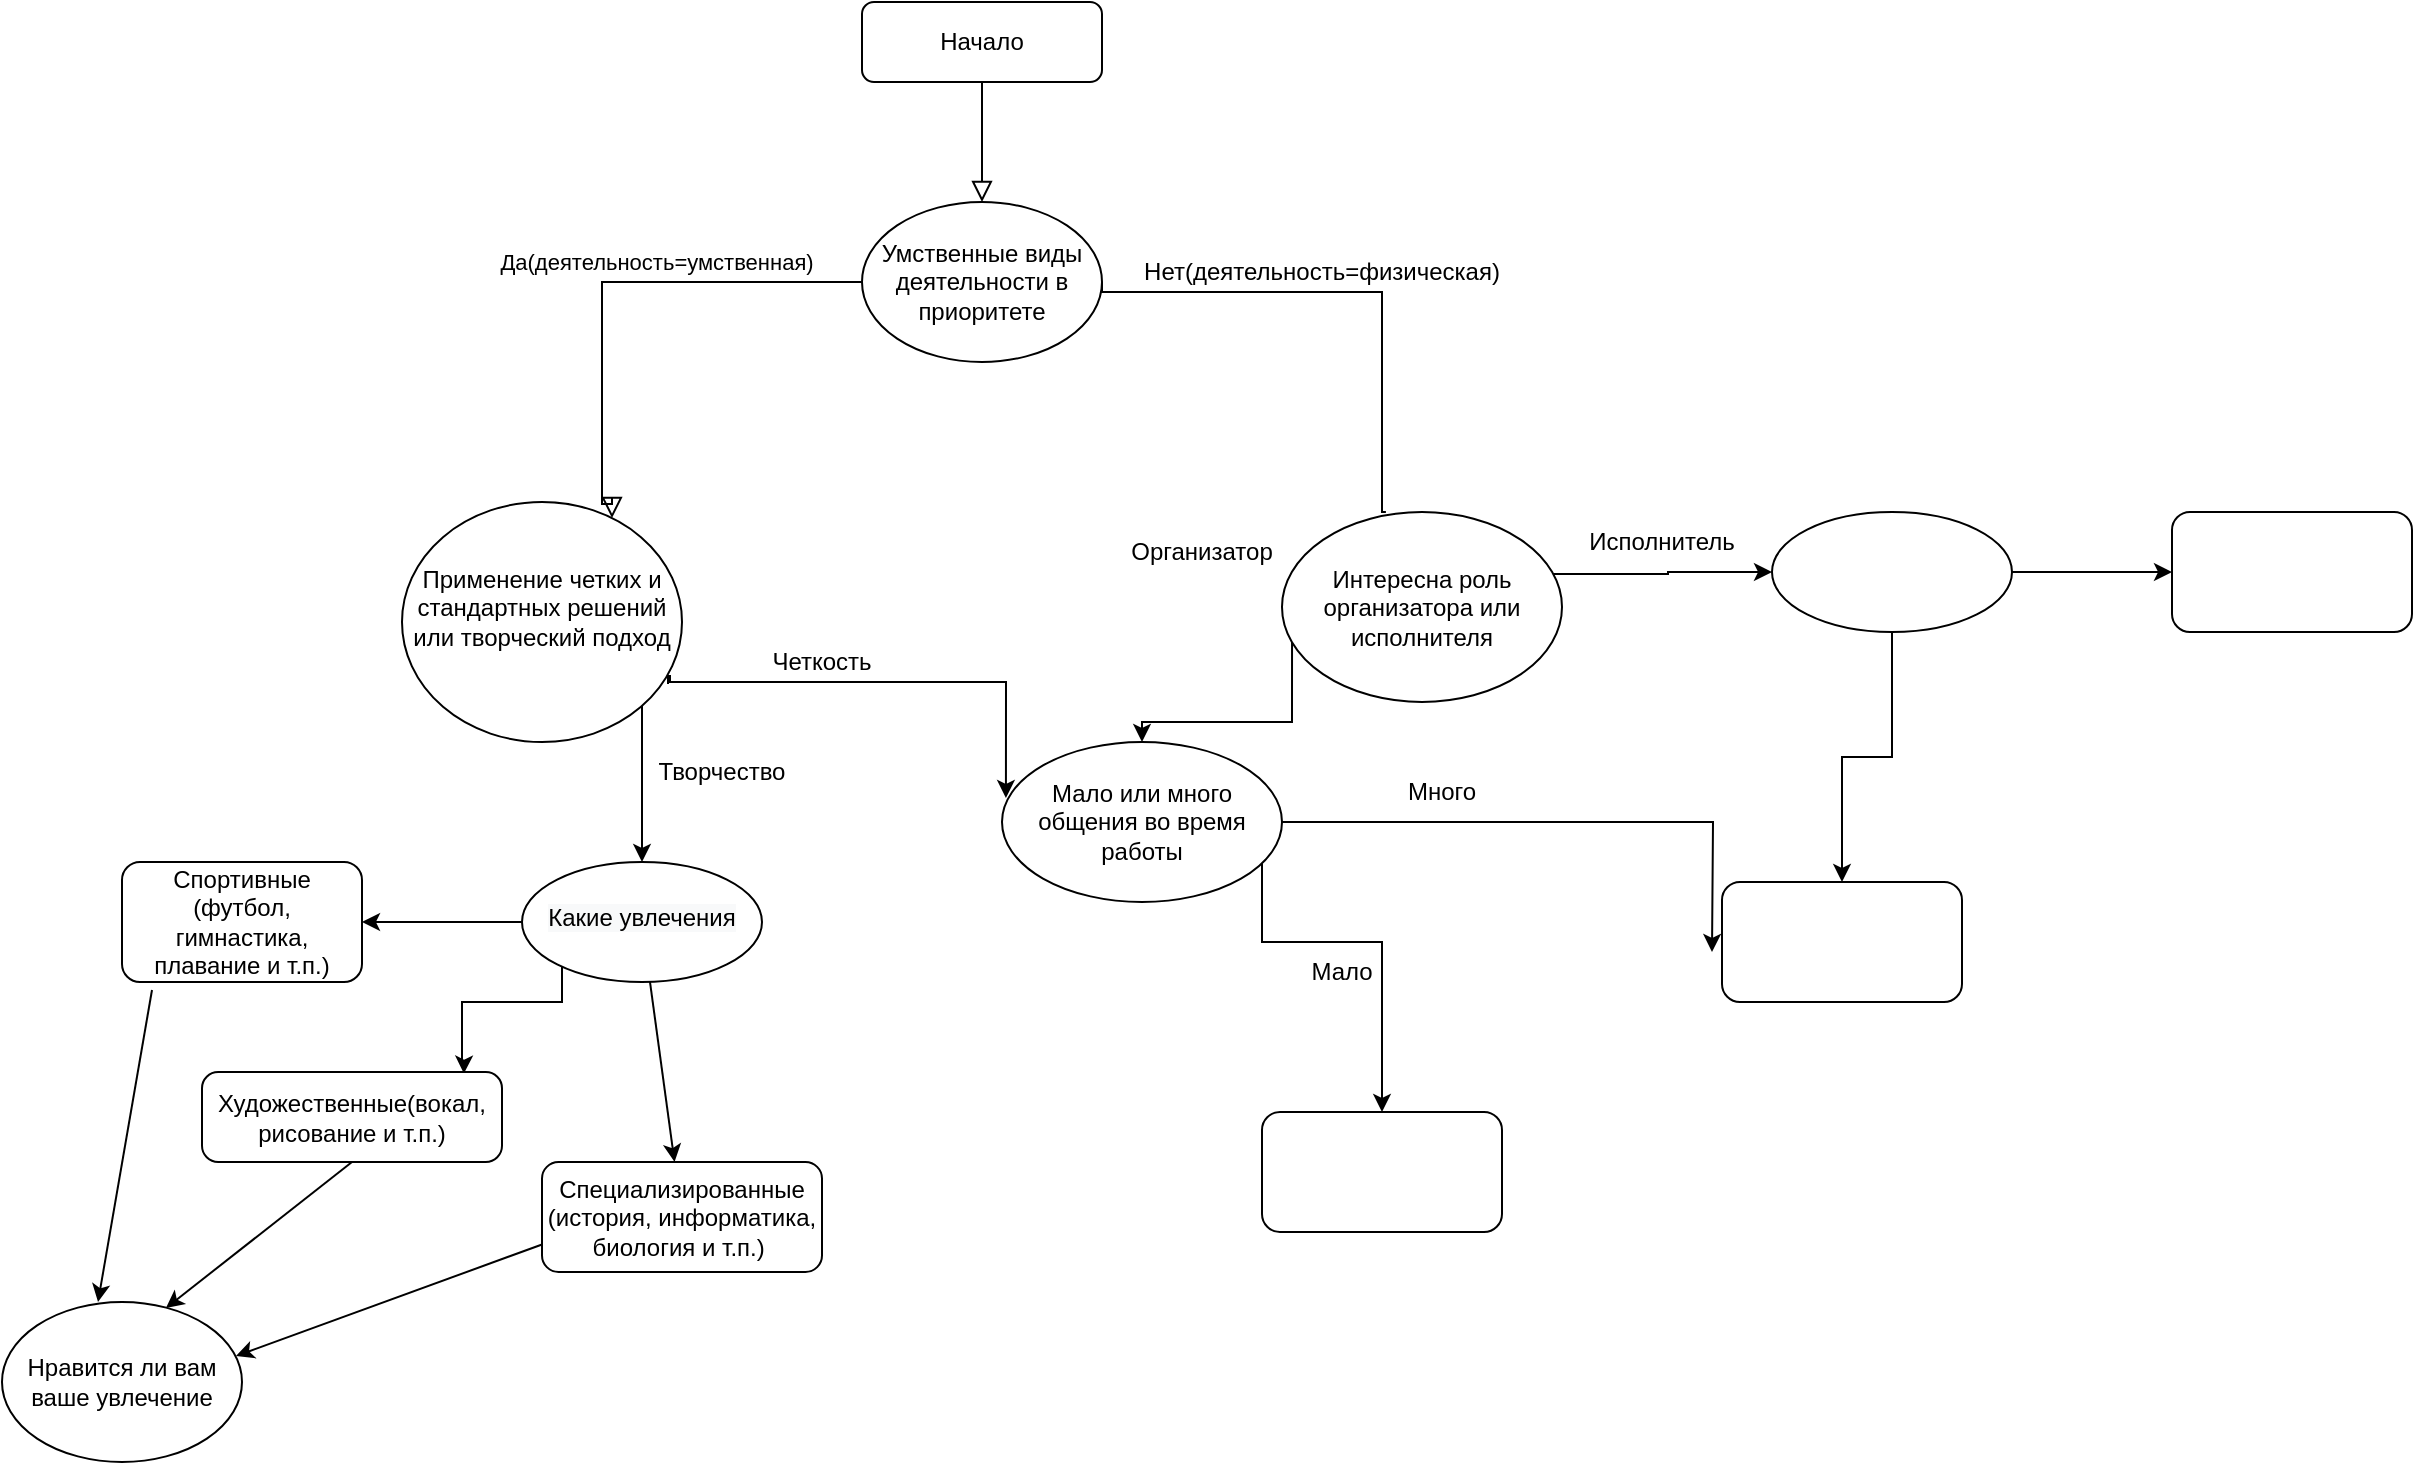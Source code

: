 <mxfile version="17.5.0" type="github">
  <diagram id="C5RBs43oDa-KdzZeNtuy" name="Page-1">
    <mxGraphModel dx="2125" dy="865" grid="1" gridSize="10" guides="1" tooltips="1" connect="1" arrows="1" fold="1" page="1" pageScale="1" pageWidth="827" pageHeight="1169" math="0" shadow="0">
      <root>
        <mxCell id="WIyWlLk6GJQsqaUBKTNV-0" />
        <mxCell id="WIyWlLk6GJQsqaUBKTNV-1" parent="WIyWlLk6GJQsqaUBKTNV-0" />
        <mxCell id="WIyWlLk6GJQsqaUBKTNV-2" value="" style="rounded=0;html=1;jettySize=auto;orthogonalLoop=1;fontSize=11;endArrow=block;endFill=0;endSize=8;strokeWidth=1;shadow=0;labelBackgroundColor=none;edgeStyle=orthogonalEdgeStyle;entryX=0.5;entryY=0;entryDx=0;entryDy=0;" parent="WIyWlLk6GJQsqaUBKTNV-1" source="WIyWlLk6GJQsqaUBKTNV-3" target="tutk3JAOFtVvvC1cwbrb-34" edge="1">
          <mxGeometry relative="1" as="geometry">
            <mxPoint x="355" y="70" as="targetPoint" />
          </mxGeometry>
        </mxCell>
        <mxCell id="WIyWlLk6GJQsqaUBKTNV-3" value="Начало" style="rounded=1;whiteSpace=wrap;html=1;fontSize=12;glass=0;strokeWidth=1;shadow=0;" parent="WIyWlLk6GJQsqaUBKTNV-1" vertex="1">
          <mxGeometry x="290" y="20" width="120" height="40" as="geometry" />
        </mxCell>
        <mxCell id="WIyWlLk6GJQsqaUBKTNV-4" value="Да(деятельность=умственная)" style="rounded=0;html=1;jettySize=auto;orthogonalLoop=1;fontSize=11;endArrow=block;endFill=0;endSize=8;strokeWidth=1;shadow=0;labelBackgroundColor=none;edgeStyle=orthogonalEdgeStyle;exitX=0;exitY=0.5;exitDx=0;exitDy=0;entryX=0.75;entryY=0.067;entryDx=0;entryDy=0;entryPerimeter=0;" parent="WIyWlLk6GJQsqaUBKTNV-1" source="tutk3JAOFtVvvC1cwbrb-34" target="tutk3JAOFtVvvC1cwbrb-30" edge="1">
          <mxGeometry x="-0.187" y="-10" relative="1" as="geometry">
            <mxPoint as="offset" />
            <mxPoint x="265" y="160" as="sourcePoint" />
            <mxPoint x="180" y="250" as="targetPoint" />
            <Array as="points">
              <mxPoint x="160" y="160" />
              <mxPoint x="160" y="271" />
              <mxPoint x="165" y="271" />
            </Array>
          </mxGeometry>
        </mxCell>
        <mxCell id="tutk3JAOFtVvvC1cwbrb-13" value="" style="edgeStyle=orthogonalEdgeStyle;rounded=0;orthogonalLoop=1;jettySize=auto;html=1;exitX=0.95;exitY=0.758;exitDx=0;exitDy=0;exitPerimeter=0;entryX=0.014;entryY=0.35;entryDx=0;entryDy=0;entryPerimeter=0;startArrow=none;" edge="1" parent="WIyWlLk6GJQsqaUBKTNV-1" source="tutk3JAOFtVvvC1cwbrb-30" target="tutk3JAOFtVvvC1cwbrb-9">
          <mxGeometry relative="1" as="geometry">
            <mxPoint x="280" y="345" as="sourcePoint" />
            <mxPoint x="310" y="450" as="targetPoint" />
            <Array as="points">
              <mxPoint x="193" y="357" />
              <mxPoint x="194" y="357" />
              <mxPoint x="194" y="360" />
              <mxPoint x="362" y="360" />
            </Array>
          </mxGeometry>
        </mxCell>
        <mxCell id="tutk3JAOFtVvvC1cwbrb-15" value="" style="edgeStyle=orthogonalEdgeStyle;rounded=0;orthogonalLoop=1;jettySize=auto;html=1;" edge="1" parent="WIyWlLk6GJQsqaUBKTNV-1" target="tutk3JAOFtVvvC1cwbrb-14">
          <mxGeometry relative="1" as="geometry">
            <mxPoint x="180" y="440" as="sourcePoint" />
            <Array as="points">
              <mxPoint x="180" y="360" />
              <mxPoint x="180" y="360" />
            </Array>
          </mxGeometry>
        </mxCell>
        <mxCell id="tutk3JAOFtVvvC1cwbrb-8" value="" style="edgeStyle=orthogonalEdgeStyle;rounded=0;orthogonalLoop=1;jettySize=auto;html=1;exitX=0.964;exitY=0.326;exitDx=0;exitDy=0;exitPerimeter=0;" edge="1" parent="WIyWlLk6GJQsqaUBKTNV-1" source="tutk3JAOFtVvvC1cwbrb-35" target="tutk3JAOFtVvvC1cwbrb-7">
          <mxGeometry relative="1" as="geometry">
            <mxPoint x="650" y="305" as="sourcePoint" />
            <Array as="points">
              <mxPoint x="693" y="306" />
              <mxPoint x="693" y="305" />
            </Array>
          </mxGeometry>
        </mxCell>
        <mxCell id="tutk3JAOFtVvvC1cwbrb-10" value="" style="edgeStyle=orthogonalEdgeStyle;rounded=0;orthogonalLoop=1;jettySize=auto;html=1;exitX=0.036;exitY=0.337;exitDx=0;exitDy=0;exitPerimeter=0;" edge="1" parent="WIyWlLk6GJQsqaUBKTNV-1" source="tutk3JAOFtVvvC1cwbrb-35" target="tutk3JAOFtVvvC1cwbrb-9">
          <mxGeometry relative="1" as="geometry">
            <mxPoint x="500" y="305" as="sourcePoint" />
            <Array as="points">
              <mxPoint x="505" y="380" />
              <mxPoint x="430" y="380" />
            </Array>
          </mxGeometry>
        </mxCell>
        <mxCell id="tutk3JAOFtVvvC1cwbrb-1" value="" style="edgeStyle=orthogonalEdgeStyle;rounded=0;html=1;jettySize=auto;orthogonalLoop=1;fontSize=11;endArrow=none;endFill=0;endSize=8;strokeWidth=1;shadow=0;labelBackgroundColor=none;exitX=1;exitY=0.5;exitDx=0;exitDy=0;entryX=0.371;entryY=0;entryDx=0;entryDy=0;entryPerimeter=0;" edge="1" parent="WIyWlLk6GJQsqaUBKTNV-1" source="tutk3JAOFtVvvC1cwbrb-34" target="tutk3JAOFtVvvC1cwbrb-35">
          <mxGeometry x="-0.615" y="20" relative="1" as="geometry">
            <mxPoint as="offset" />
            <mxPoint x="450" y="165" as="sourcePoint" />
            <mxPoint x="550" y="268.333" as="targetPoint" />
            <Array as="points">
              <mxPoint x="410" y="165" />
              <mxPoint x="550" y="165" />
              <mxPoint x="550" y="275" />
            </Array>
          </mxGeometry>
        </mxCell>
        <mxCell id="tutk3JAOFtVvvC1cwbrb-3" value="Нет(деятельность=физическая)" style="text;html=1;strokeColor=none;fillColor=none;align=center;verticalAlign=middle;whiteSpace=wrap;rounded=0;" vertex="1" parent="WIyWlLk6GJQsqaUBKTNV-1">
          <mxGeometry x="490" y="140" width="60" height="30" as="geometry" />
        </mxCell>
        <mxCell id="tutk3JAOFtVvvC1cwbrb-6" value="Организатор" style="text;html=1;strokeColor=none;fillColor=none;align=center;verticalAlign=middle;whiteSpace=wrap;rounded=0;" vertex="1" parent="WIyWlLk6GJQsqaUBKTNV-1">
          <mxGeometry x="430" y="280" width="60" height="30" as="geometry" />
        </mxCell>
        <mxCell id="tutk3JAOFtVvvC1cwbrb-21" value="" style="edgeStyle=orthogonalEdgeStyle;rounded=0;orthogonalLoop=1;jettySize=auto;html=1;" edge="1" parent="WIyWlLk6GJQsqaUBKTNV-1" source="tutk3JAOFtVvvC1cwbrb-7" target="tutk3JAOFtVvvC1cwbrb-20">
          <mxGeometry relative="1" as="geometry" />
        </mxCell>
        <mxCell id="tutk3JAOFtVvvC1cwbrb-23" value="" style="edgeStyle=orthogonalEdgeStyle;rounded=0;orthogonalLoop=1;jettySize=auto;html=1;" edge="1" parent="WIyWlLk6GJQsqaUBKTNV-1" source="tutk3JAOFtVvvC1cwbrb-7" target="tutk3JAOFtVvvC1cwbrb-22">
          <mxGeometry relative="1" as="geometry" />
        </mxCell>
        <mxCell id="tutk3JAOFtVvvC1cwbrb-7" value="" style="ellipse;whiteSpace=wrap;html=1;" vertex="1" parent="WIyWlLk6GJQsqaUBKTNV-1">
          <mxGeometry x="745" y="275" width="120" height="60" as="geometry" />
        </mxCell>
        <mxCell id="tutk3JAOFtVvvC1cwbrb-19" value="" style="edgeStyle=orthogonalEdgeStyle;rounded=0;orthogonalLoop=1;jettySize=auto;html=1;" edge="1" parent="WIyWlLk6GJQsqaUBKTNV-1" source="tutk3JAOFtVvvC1cwbrb-9">
          <mxGeometry relative="1" as="geometry">
            <mxPoint x="715" y="495" as="targetPoint" />
          </mxGeometry>
        </mxCell>
        <mxCell id="tutk3JAOFtVvvC1cwbrb-28" value="" style="edgeStyle=orthogonalEdgeStyle;rounded=0;orthogonalLoop=1;jettySize=auto;html=1;" edge="1" parent="WIyWlLk6GJQsqaUBKTNV-1" source="tutk3JAOFtVvvC1cwbrb-9" target="tutk3JAOFtVvvC1cwbrb-27">
          <mxGeometry relative="1" as="geometry">
            <Array as="points">
              <mxPoint x="490" y="490" />
              <mxPoint x="550" y="490" />
            </Array>
          </mxGeometry>
        </mxCell>
        <mxCell id="tutk3JAOFtVvvC1cwbrb-9" value="&lt;span&gt;Мало или много общения во время работы&lt;/span&gt;" style="ellipse;whiteSpace=wrap;html=1;" vertex="1" parent="WIyWlLk6GJQsqaUBKTNV-1">
          <mxGeometry x="360" y="390" width="140" height="80" as="geometry" />
        </mxCell>
        <mxCell id="tutk3JAOFtVvvC1cwbrb-11" value="Исполнитель" style="text;html=1;strokeColor=none;fillColor=none;align=center;verticalAlign=middle;whiteSpace=wrap;rounded=0;" vertex="1" parent="WIyWlLk6GJQsqaUBKTNV-1">
          <mxGeometry x="660" y="275" width="60" height="30" as="geometry" />
        </mxCell>
        <mxCell id="tutk3JAOFtVvvC1cwbrb-40" value="" style="edgeStyle=orthogonalEdgeStyle;rounded=0;orthogonalLoop=1;jettySize=auto;html=1;entryX=0.873;entryY=0.017;entryDx=0;entryDy=0;entryPerimeter=0;" edge="1" parent="WIyWlLk6GJQsqaUBKTNV-1" source="tutk3JAOFtVvvC1cwbrb-14" target="tutk3JAOFtVvvC1cwbrb-43">
          <mxGeometry relative="1" as="geometry">
            <mxPoint x="189.2" y="599.4" as="targetPoint" />
            <Array as="points">
              <mxPoint x="140" y="520" />
              <mxPoint x="90" y="520" />
              <mxPoint x="90" y="551" />
            </Array>
          </mxGeometry>
        </mxCell>
        <mxCell id="tutk3JAOFtVvvC1cwbrb-48" value="" style="edgeStyle=orthogonalEdgeStyle;rounded=0;orthogonalLoop=1;jettySize=auto;html=1;entryX=1;entryY=0.5;entryDx=0;entryDy=0;" edge="1" parent="WIyWlLk6GJQsqaUBKTNV-1" source="tutk3JAOFtVvvC1cwbrb-14" target="tutk3JAOFtVvvC1cwbrb-49">
          <mxGeometry relative="1" as="geometry">
            <mxPoint x="40" y="495" as="targetPoint" />
            <Array as="points" />
          </mxGeometry>
        </mxCell>
        <mxCell id="tutk3JAOFtVvvC1cwbrb-14" value="&lt;span style=&quot;color: rgb(0, 0, 0); font-family: helvetica; font-size: 12px; font-style: normal; font-weight: 400; letter-spacing: normal; text-align: center; text-indent: 0px; text-transform: none; word-spacing: 0px; background-color: rgb(248, 249, 250); text-decoration: none; display: inline; float: none;&quot;&gt;Какие увлечения&lt;/span&gt;" style="ellipse;whiteSpace=wrap;html=1;shadow=0;strokeWidth=1;spacing=6;spacingTop=-4;" vertex="1" parent="WIyWlLk6GJQsqaUBKTNV-1">
          <mxGeometry x="120" y="450" width="120" height="60" as="geometry" />
        </mxCell>
        <mxCell id="tutk3JAOFtVvvC1cwbrb-17" value="Творчество" style="text;html=1;strokeColor=none;fillColor=none;align=center;verticalAlign=middle;whiteSpace=wrap;rounded=0;" vertex="1" parent="WIyWlLk6GJQsqaUBKTNV-1">
          <mxGeometry x="190" y="390" width="60" height="30" as="geometry" />
        </mxCell>
        <mxCell id="tutk3JAOFtVvvC1cwbrb-20" value="" style="rounded=1;whiteSpace=wrap;html=1;" vertex="1" parent="WIyWlLk6GJQsqaUBKTNV-1">
          <mxGeometry x="945" y="275" width="120" height="60" as="geometry" />
        </mxCell>
        <mxCell id="tutk3JAOFtVvvC1cwbrb-22" value="" style="rounded=1;whiteSpace=wrap;html=1;" vertex="1" parent="WIyWlLk6GJQsqaUBKTNV-1">
          <mxGeometry x="720" y="460" width="120" height="60" as="geometry" />
        </mxCell>
        <mxCell id="tutk3JAOFtVvvC1cwbrb-24" value="Мало" style="text;html=1;strokeColor=none;fillColor=none;align=center;verticalAlign=middle;whiteSpace=wrap;rounded=0;" vertex="1" parent="WIyWlLk6GJQsqaUBKTNV-1">
          <mxGeometry x="500" y="490" width="60" height="30" as="geometry" />
        </mxCell>
        <mxCell id="tutk3JAOFtVvvC1cwbrb-25" value="Много" style="text;html=1;strokeColor=none;fillColor=none;align=center;verticalAlign=middle;whiteSpace=wrap;rounded=0;" vertex="1" parent="WIyWlLk6GJQsqaUBKTNV-1">
          <mxGeometry x="550" y="400" width="60" height="30" as="geometry" />
        </mxCell>
        <mxCell id="tutk3JAOFtVvvC1cwbrb-27" value="" style="rounded=1;whiteSpace=wrap;html=1;" vertex="1" parent="WIyWlLk6GJQsqaUBKTNV-1">
          <mxGeometry x="490" y="575" width="120" height="60" as="geometry" />
        </mxCell>
        <mxCell id="tutk3JAOFtVvvC1cwbrb-30" value="&lt;div&gt;Применение четких и стандартных решений или творческий подход&lt;/div&gt;&lt;div&gt;&lt;br&gt;&lt;/div&gt;" style="ellipse;whiteSpace=wrap;html=1;" vertex="1" parent="WIyWlLk6GJQsqaUBKTNV-1">
          <mxGeometry x="60" y="270" width="140" height="120" as="geometry" />
        </mxCell>
        <mxCell id="tutk3JAOFtVvvC1cwbrb-34" value="&lt;span&gt;Умственные виды деятельности в приоритете&lt;/span&gt;" style="ellipse;whiteSpace=wrap;html=1;" vertex="1" parent="WIyWlLk6GJQsqaUBKTNV-1">
          <mxGeometry x="290" y="120" width="120" height="80" as="geometry" />
        </mxCell>
        <mxCell id="tutk3JAOFtVvvC1cwbrb-35" value="&lt;span&gt;Интересна роль организатора или исполнителя&lt;/span&gt;" style="ellipse;whiteSpace=wrap;html=1;" vertex="1" parent="WIyWlLk6GJQsqaUBKTNV-1">
          <mxGeometry x="500" y="275" width="140" height="95" as="geometry" />
        </mxCell>
        <mxCell id="tutk3JAOFtVvvC1cwbrb-42" value="" style="endArrow=classic;html=1;rounded=0;" edge="1" parent="WIyWlLk6GJQsqaUBKTNV-1" source="tutk3JAOFtVvvC1cwbrb-14" target="tutk3JAOFtVvvC1cwbrb-44">
          <mxGeometry width="50" height="50" relative="1" as="geometry">
            <mxPoint x="530" y="420" as="sourcePoint" />
            <mxPoint x="290" y="560" as="targetPoint" />
            <Array as="points" />
          </mxGeometry>
        </mxCell>
        <mxCell id="tutk3JAOFtVvvC1cwbrb-43" value="Художественные(вокал, рисование и т.п.)" style="rounded=1;whiteSpace=wrap;html=1;arcSize=18;" vertex="1" parent="WIyWlLk6GJQsqaUBKTNV-1">
          <mxGeometry x="-40" y="555" width="150" height="45" as="geometry" />
        </mxCell>
        <mxCell id="tutk3JAOFtVvvC1cwbrb-44" value="Специализированные (история, информатика, биология и т.п.)&amp;nbsp;" style="rounded=1;whiteSpace=wrap;html=1;" vertex="1" parent="WIyWlLk6GJQsqaUBKTNV-1">
          <mxGeometry x="130" y="600" width="140" height="55" as="geometry" />
        </mxCell>
        <mxCell id="tutk3JAOFtVvvC1cwbrb-49" value="Спортивные (футбол, гимнастика, плавание и т.п.)" style="rounded=1;whiteSpace=wrap;html=1;" vertex="1" parent="WIyWlLk6GJQsqaUBKTNV-1">
          <mxGeometry x="-80" y="450" width="120" height="60" as="geometry" />
        </mxCell>
        <mxCell id="tutk3JAOFtVvvC1cwbrb-16" value="Четкость" style="text;html=1;strokeColor=none;fillColor=none;align=center;verticalAlign=middle;whiteSpace=wrap;rounded=0;" vertex="1" parent="WIyWlLk6GJQsqaUBKTNV-1">
          <mxGeometry x="240" y="335" width="60" height="30" as="geometry" />
        </mxCell>
        <mxCell id="tutk3JAOFtVvvC1cwbrb-54" value="" style="endArrow=classic;html=1;rounded=0;exitX=0.5;exitY=1;exitDx=0;exitDy=0;entryX=0.683;entryY=0.038;entryDx=0;entryDy=0;entryPerimeter=0;" edge="1" parent="WIyWlLk6GJQsqaUBKTNV-1" source="tutk3JAOFtVvvC1cwbrb-43" target="tutk3JAOFtVvvC1cwbrb-59">
          <mxGeometry width="50" height="50" relative="1" as="geometry">
            <mxPoint x="190" y="470" as="sourcePoint" />
            <mxPoint x="35" y="760" as="targetPoint" />
          </mxGeometry>
        </mxCell>
        <mxCell id="tutk3JAOFtVvvC1cwbrb-59" value="Нравится ли вам ваше увлечение" style="ellipse;whiteSpace=wrap;html=1;" vertex="1" parent="WIyWlLk6GJQsqaUBKTNV-1">
          <mxGeometry x="-140" y="670" width="120" height="80" as="geometry" />
        </mxCell>
        <mxCell id="tutk3JAOFtVvvC1cwbrb-60" value="" style="endArrow=classic;html=1;rounded=0;exitX=0.125;exitY=1.067;exitDx=0;exitDy=0;exitPerimeter=0;entryX=0.4;entryY=0;entryDx=0;entryDy=0;entryPerimeter=0;" edge="1" parent="WIyWlLk6GJQsqaUBKTNV-1" source="tutk3JAOFtVvvC1cwbrb-49" target="tutk3JAOFtVvvC1cwbrb-59">
          <mxGeometry width="50" height="50" relative="1" as="geometry">
            <mxPoint x="190" y="470" as="sourcePoint" />
            <mxPoint x="240" y="420" as="targetPoint" />
          </mxGeometry>
        </mxCell>
        <mxCell id="tutk3JAOFtVvvC1cwbrb-61" value="" style="endArrow=classic;html=1;rounded=0;exitX=0;exitY=0.75;exitDx=0;exitDy=0;entryX=0.975;entryY=0.338;entryDx=0;entryDy=0;entryPerimeter=0;" edge="1" parent="WIyWlLk6GJQsqaUBKTNV-1" source="tutk3JAOFtVvvC1cwbrb-44" target="tutk3JAOFtVvvC1cwbrb-59">
          <mxGeometry width="50" height="50" relative="1" as="geometry">
            <mxPoint x="190" y="470" as="sourcePoint" />
            <mxPoint x="240" y="420" as="targetPoint" />
          </mxGeometry>
        </mxCell>
      </root>
    </mxGraphModel>
  </diagram>
</mxfile>
